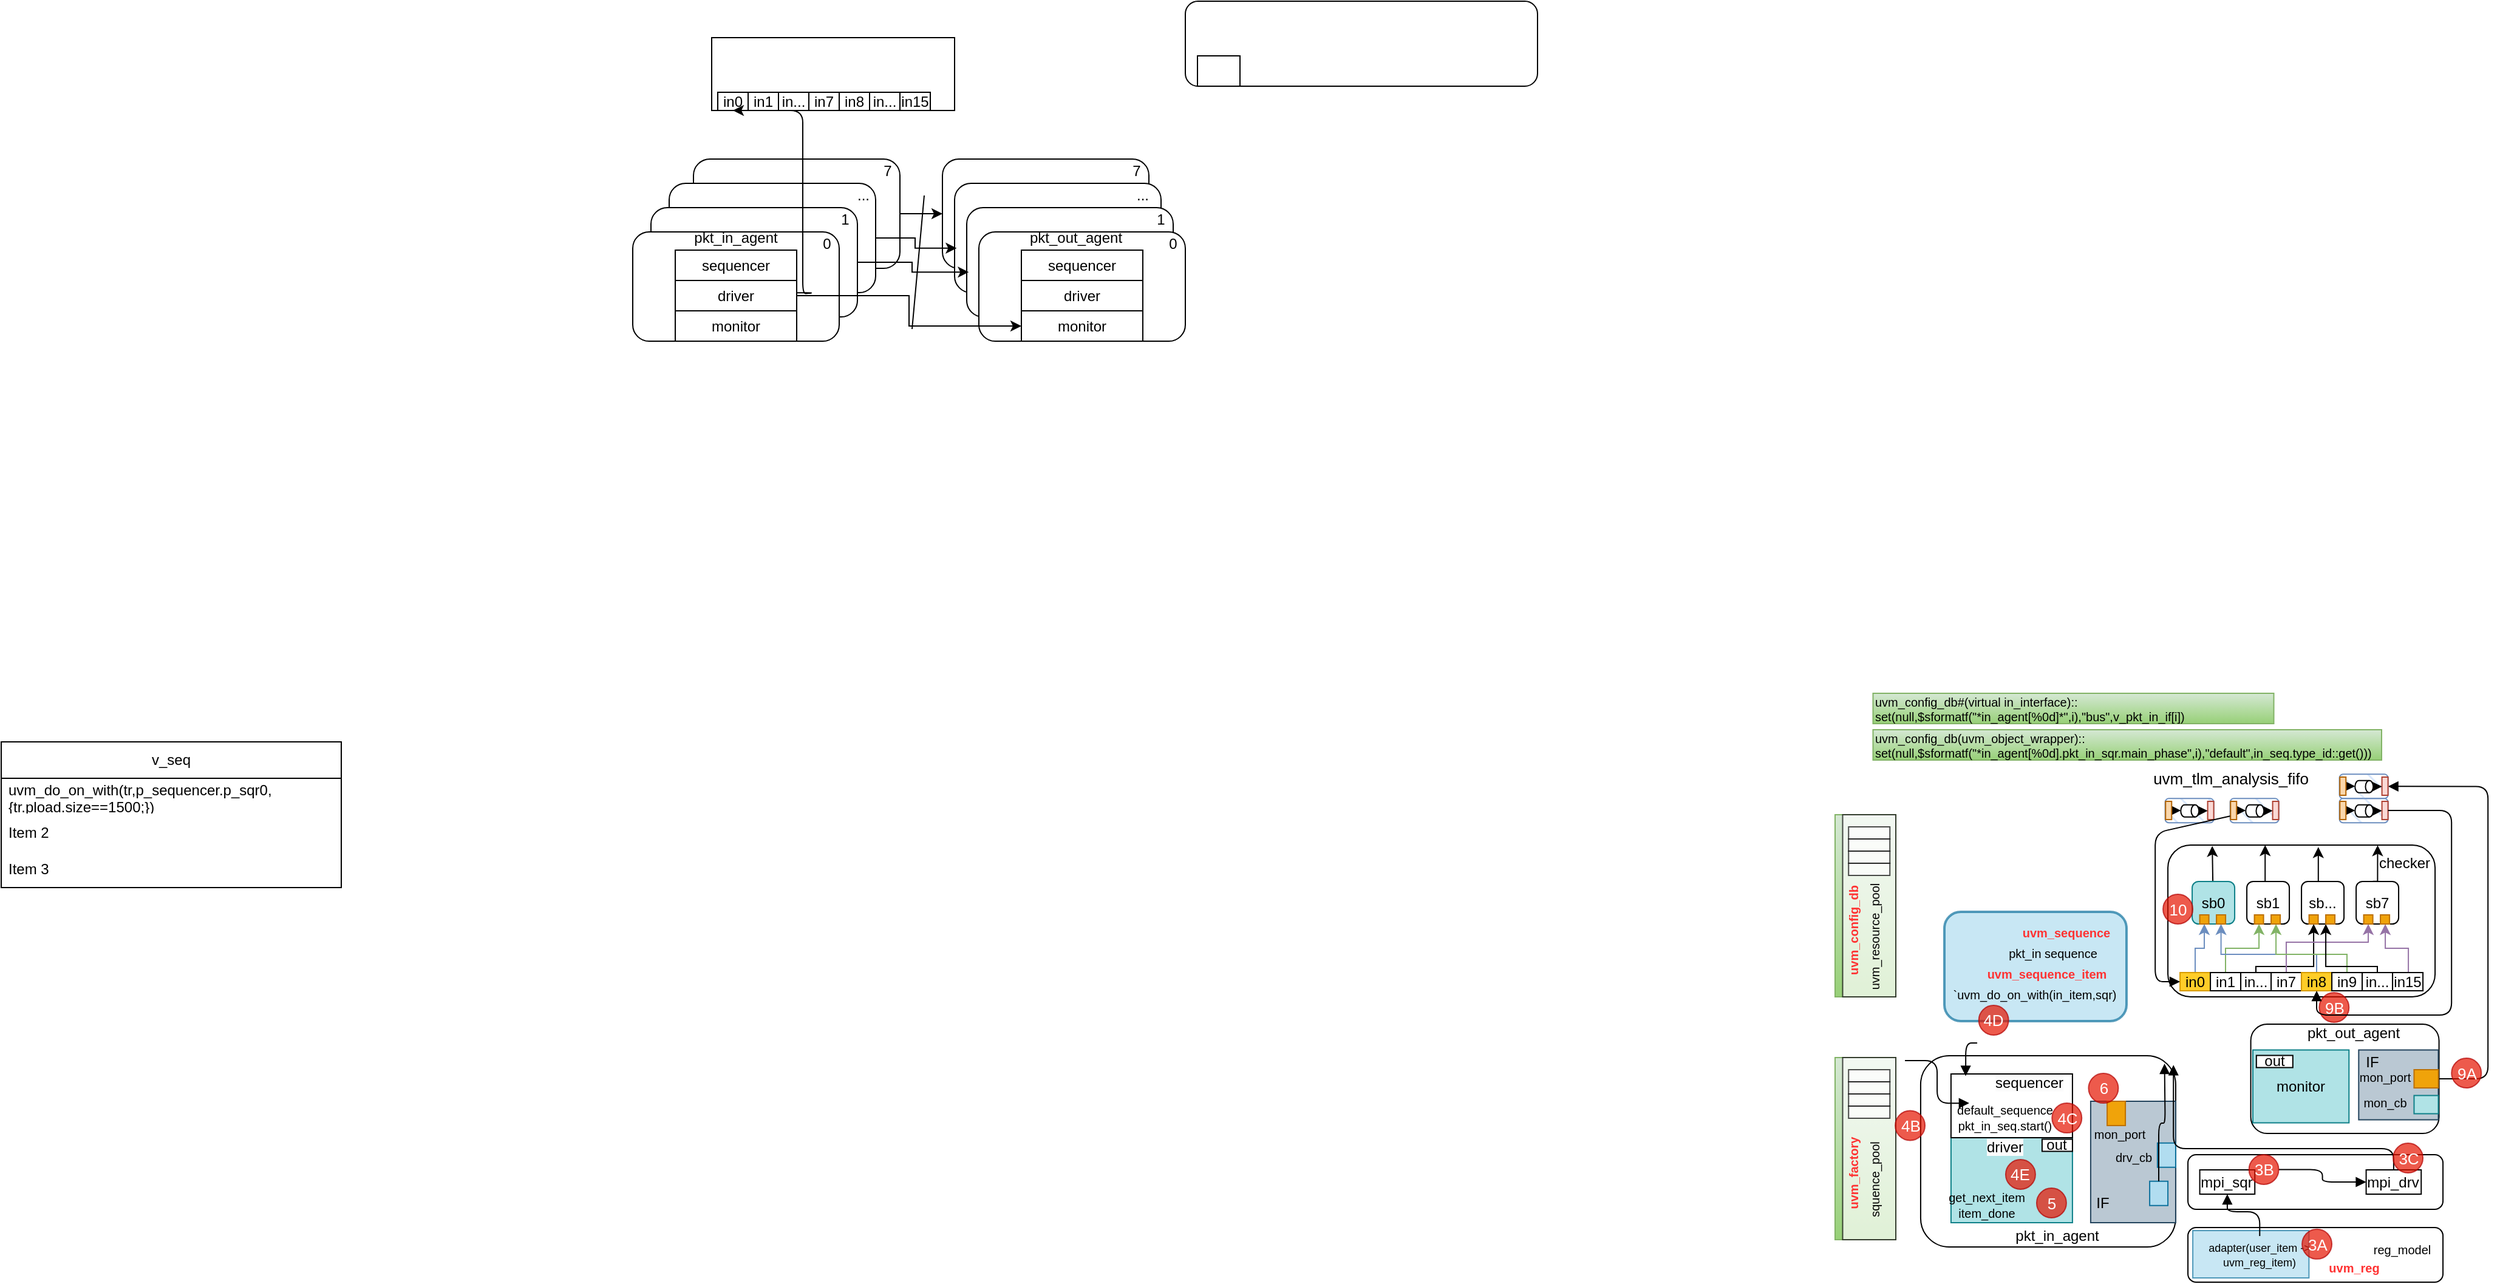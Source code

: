 <mxfile version="24.7.12">
  <diagram name="第 1 页" id="3ZrwvZHrU5Ba2tCY0ZcI">
    <mxGraphModel dx="2284" dy="738" grid="1" gridSize="10" guides="1" tooltips="1" connect="1" arrows="1" fold="1" page="1" pageScale="1" pageWidth="850" pageHeight="1100" math="0" shadow="0">
      <root>
        <mxCell id="0" />
        <mxCell id="1" parent="0" />
        <mxCell id="yc5rzmRTZM-okWwn5aL6-2" value="" style="rounded=0;whiteSpace=wrap;html=1;" parent="1" vertex="1">
          <mxGeometry x="235" y="360" width="200" height="60" as="geometry" />
        </mxCell>
        <mxCell id="2JgYoR6fZCW2vwC8fpxU-2" value="" style="rounded=0;whiteSpace=wrap;html=1;" parent="1" vertex="1">
          <mxGeometry x="210" y="535" width="120" height="60" as="geometry" />
        </mxCell>
        <mxCell id="0FDYcAzQvtIyHLi3J1cN-8" style="edgeStyle=orthogonalEdgeStyle;rounded=0;orthogonalLoop=1;jettySize=auto;html=1;entryX=0;entryY=0.5;entryDx=0;entryDy=0;" parent="1" source="2JgYoR6fZCW2vwC8fpxU-6" target="2JgYoR6fZCW2vwC8fpxU-12" edge="1">
          <mxGeometry relative="1" as="geometry" />
        </mxCell>
        <mxCell id="2JgYoR6fZCW2vwC8fpxU-6" value="" style="rounded=1;whiteSpace=wrap;html=1;" parent="1" vertex="1">
          <mxGeometry x="220" y="460" width="170" height="90" as="geometry" />
        </mxCell>
        <mxCell id="2JgYoR6fZCW2vwC8fpxU-7" value="" style="rounded=1;whiteSpace=wrap;html=1;" parent="1" vertex="1">
          <mxGeometry x="200" y="480" width="170" height="90" as="geometry" />
        </mxCell>
        <mxCell id="2JgYoR6fZCW2vwC8fpxU-5" value="" style="rounded=1;whiteSpace=wrap;html=1;" parent="1" vertex="1">
          <mxGeometry x="185" y="500" width="170" height="90" as="geometry" />
        </mxCell>
        <mxCell id="2JgYoR6fZCW2vwC8fpxU-12" value="" style="rounded=1;whiteSpace=wrap;html=1;" parent="1" vertex="1">
          <mxGeometry x="425" y="460" width="170" height="90" as="geometry" />
        </mxCell>
        <mxCell id="2JgYoR6fZCW2vwC8fpxU-8" value="" style="rounded=1;whiteSpace=wrap;html=1;" parent="1" vertex="1">
          <mxGeometry x="170" y="520" width="170" height="90" as="geometry" />
        </mxCell>
        <mxCell id="2JgYoR6fZCW2vwC8fpxU-13" value="" style="rounded=1;whiteSpace=wrap;html=1;" parent="1" vertex="1">
          <mxGeometry x="435" y="480" width="170" height="90" as="geometry" />
        </mxCell>
        <mxCell id="2JgYoR6fZCW2vwC8fpxU-14" value="" style="rounded=1;whiteSpace=wrap;html=1;" parent="1" vertex="1">
          <mxGeometry x="445" y="500" width="170" height="90" as="geometry" />
        </mxCell>
        <mxCell id="2JgYoR6fZCW2vwC8fpxU-15" value="" style="rounded=1;whiteSpace=wrap;html=1;" parent="1" vertex="1">
          <mxGeometry x="455" y="520" width="170" height="90" as="geometry" />
        </mxCell>
        <mxCell id="0FDYcAzQvtIyHLi3J1cN-5" style="edgeStyle=orthogonalEdgeStyle;rounded=0;orthogonalLoop=1;jettySize=auto;html=1;entryX=0;entryY=0.5;entryDx=0;entryDy=0;" parent="1" source="yc5rzmRTZM-okWwn5aL6-3" target="0FDYcAzQvtIyHLi3J1cN-2" edge="1">
          <mxGeometry relative="1" as="geometry" />
        </mxCell>
        <mxCell id="yc5rzmRTZM-okWwn5aL6-3" value="driver" style="rounded=0;whiteSpace=wrap;html=1;" parent="1" vertex="1">
          <mxGeometry x="205" y="560" width="100" height="25" as="geometry" />
        </mxCell>
        <mxCell id="2JgYoR6fZCW2vwC8fpxU-16" value="monitor" style="rounded=0;whiteSpace=wrap;html=1;" parent="1" vertex="1">
          <mxGeometry x="205" y="585" width="100" height="25" as="geometry" />
        </mxCell>
        <mxCell id="2JgYoR6fZCW2vwC8fpxU-17" value="sequencer" style="rounded=0;whiteSpace=wrap;html=1;" parent="1" vertex="1">
          <mxGeometry x="205" y="535" width="100" height="25" as="geometry" />
        </mxCell>
        <mxCell id="2JgYoR6fZCW2vwC8fpxU-18" value="pkt_in_agent" style="text;html=1;align=center;verticalAlign=middle;whiteSpace=wrap;rounded=0;" parent="1" vertex="1">
          <mxGeometry x="225" y="510" width="60" height="30" as="geometry" />
        </mxCell>
        <mxCell id="2JgYoR6fZCW2vwC8fpxU-19" value="0" style="text;html=1;align=center;verticalAlign=middle;whiteSpace=wrap;rounded=0;" parent="1" vertex="1">
          <mxGeometry x="320" y="520" width="20" height="20" as="geometry" />
        </mxCell>
        <mxCell id="2JgYoR6fZCW2vwC8fpxU-20" value="1" style="text;html=1;align=center;verticalAlign=middle;whiteSpace=wrap;rounded=0;" parent="1" vertex="1">
          <mxGeometry x="335" y="500" width="20" height="20" as="geometry" />
        </mxCell>
        <mxCell id="2JgYoR6fZCW2vwC8fpxU-21" value="..." style="text;html=1;align=center;verticalAlign=middle;whiteSpace=wrap;rounded=0;" parent="1" vertex="1">
          <mxGeometry x="350" y="480" width="20" height="20" as="geometry" />
        </mxCell>
        <mxCell id="2JgYoR6fZCW2vwC8fpxU-22" value="7" style="text;html=1;align=center;verticalAlign=middle;whiteSpace=wrap;rounded=0;" parent="1" vertex="1">
          <mxGeometry x="370" y="460" width="20" height="20" as="geometry" />
        </mxCell>
        <mxCell id="2JgYoR6fZCW2vwC8fpxU-23" value="0" style="text;html=1;align=center;verticalAlign=middle;whiteSpace=wrap;rounded=0;" parent="1" vertex="1">
          <mxGeometry x="605" y="520" width="20" height="20" as="geometry" />
        </mxCell>
        <mxCell id="2JgYoR6fZCW2vwC8fpxU-24" value="1" style="text;html=1;align=center;verticalAlign=middle;whiteSpace=wrap;rounded=0;" parent="1" vertex="1">
          <mxGeometry x="595" y="500" width="20" height="20" as="geometry" />
        </mxCell>
        <mxCell id="2JgYoR6fZCW2vwC8fpxU-25" value="..." style="text;html=1;align=center;verticalAlign=middle;whiteSpace=wrap;rounded=0;" parent="1" vertex="1">
          <mxGeometry x="580" y="480" width="20" height="20" as="geometry" />
        </mxCell>
        <mxCell id="2JgYoR6fZCW2vwC8fpxU-26" value="7" style="text;html=1;align=center;verticalAlign=middle;whiteSpace=wrap;rounded=0;" parent="1" vertex="1">
          <mxGeometry x="575" y="460" width="20" height="20" as="geometry" />
        </mxCell>
        <mxCell id="2JgYoR6fZCW2vwC8fpxU-27" value="pkt_out_agent" style="text;html=1;align=center;verticalAlign=middle;whiteSpace=wrap;rounded=0;" parent="1" vertex="1">
          <mxGeometry x="505" y="510" width="60" height="30" as="geometry" />
        </mxCell>
        <mxCell id="0FDYcAzQvtIyHLi3J1cN-1" value="driver" style="rounded=0;whiteSpace=wrap;html=1;" parent="1" vertex="1">
          <mxGeometry x="490" y="560" width="100" height="25" as="geometry" />
        </mxCell>
        <mxCell id="0FDYcAzQvtIyHLi3J1cN-2" value="monitor" style="rounded=0;whiteSpace=wrap;html=1;" parent="1" vertex="1">
          <mxGeometry x="490" y="585" width="100" height="25" as="geometry" />
        </mxCell>
        <mxCell id="0FDYcAzQvtIyHLi3J1cN-3" value="sequencer" style="rounded=0;whiteSpace=wrap;html=1;" parent="1" vertex="1">
          <mxGeometry x="490" y="535" width="100" height="25" as="geometry" />
        </mxCell>
        <mxCell id="0FDYcAzQvtIyHLi3J1cN-4" value="" style="rounded=1;whiteSpace=wrap;html=1;" parent="1" vertex="1">
          <mxGeometry x="625" y="330" width="290" height="70" as="geometry" />
        </mxCell>
        <mxCell id="yc5rzmRTZM-okWwn5aL6-1" value="" style="rounded=0;whiteSpace=wrap;html=1;" parent="1" vertex="1">
          <mxGeometry x="635" y="375" width="35" height="25" as="geometry" />
        </mxCell>
        <mxCell id="0FDYcAzQvtIyHLi3J1cN-6" style="edgeStyle=orthogonalEdgeStyle;rounded=0;orthogonalLoop=1;jettySize=auto;html=1;exitX=1;exitY=0.5;exitDx=0;exitDy=0;entryX=0.01;entryY=0.59;entryDx=0;entryDy=0;entryPerimeter=0;" parent="1" source="2JgYoR6fZCW2vwC8fpxU-5" target="2JgYoR6fZCW2vwC8fpxU-14" edge="1">
          <mxGeometry relative="1" as="geometry" />
        </mxCell>
        <mxCell id="0FDYcAzQvtIyHLi3J1cN-7" style="edgeStyle=orthogonalEdgeStyle;rounded=0;orthogonalLoop=1;jettySize=auto;html=1;exitX=1;exitY=0.5;exitDx=0;exitDy=0;entryX=0.01;entryY=0.593;entryDx=0;entryDy=0;entryPerimeter=0;" parent="1" source="2JgYoR6fZCW2vwC8fpxU-7" target="2JgYoR6fZCW2vwC8fpxU-13" edge="1">
          <mxGeometry relative="1" as="geometry" />
        </mxCell>
        <mxCell id="0FDYcAzQvtIyHLi3J1cN-9" value="" style="endArrow=none;html=1;rounded=0;" parent="1" edge="1">
          <mxGeometry width="50" height="50" relative="1" as="geometry">
            <mxPoint x="400" y="600" as="sourcePoint" />
            <mxPoint x="410" y="490" as="targetPoint" />
          </mxGeometry>
        </mxCell>
        <mxCell id="0FDYcAzQvtIyHLi3J1cN-10" value="in0" style="rounded=0;whiteSpace=wrap;html=1;" parent="1" vertex="1">
          <mxGeometry x="240" y="405" width="25" height="15" as="geometry" />
        </mxCell>
        <mxCell id="0FDYcAzQvtIyHLi3J1cN-11" value="in1" style="rounded=0;whiteSpace=wrap;html=1;" parent="1" vertex="1">
          <mxGeometry x="265" y="405" width="25" height="15" as="geometry" />
        </mxCell>
        <mxCell id="0FDYcAzQvtIyHLi3J1cN-12" value="in..." style="rounded=0;whiteSpace=wrap;html=1;" parent="1" vertex="1">
          <mxGeometry x="290" y="405" width="25" height="15" as="geometry" />
        </mxCell>
        <mxCell id="0FDYcAzQvtIyHLi3J1cN-13" value="in7" style="rounded=0;whiteSpace=wrap;html=1;" parent="1" vertex="1">
          <mxGeometry x="315" y="405" width="25" height="15" as="geometry" />
        </mxCell>
        <mxCell id="0FDYcAzQvtIyHLi3J1cN-14" value="in8" style="rounded=0;whiteSpace=wrap;html=1;" parent="1" vertex="1">
          <mxGeometry x="340" y="405" width="25" height="15" as="geometry" />
        </mxCell>
        <mxCell id="0FDYcAzQvtIyHLi3J1cN-15" value="in..." style="rounded=0;whiteSpace=wrap;html=1;" parent="1" vertex="1">
          <mxGeometry x="365" y="405" width="25" height="15" as="geometry" />
        </mxCell>
        <mxCell id="0FDYcAzQvtIyHLi3J1cN-16" value="in15" style="rounded=0;whiteSpace=wrap;html=1;" parent="1" vertex="1">
          <mxGeometry x="390" y="405" width="25" height="15" as="geometry" />
        </mxCell>
        <mxCell id="0FDYcAzQvtIyHLi3J1cN-17" value="" style="endArrow=classic;html=1;rounded=1;entryX=0.5;entryY=1;entryDx=0;entryDy=0;edgeStyle=orthogonalEdgeStyle;exitX=1.003;exitY=0.405;exitDx=0;exitDy=0;exitPerimeter=0;" parent="1" source="yc5rzmRTZM-okWwn5aL6-3" target="0FDYcAzQvtIyHLi3J1cN-10" edge="1">
          <mxGeometry width="50" height="50" relative="1" as="geometry">
            <mxPoint x="320" y="570" as="sourcePoint" />
            <mxPoint x="440" y="440" as="targetPoint" />
            <Array as="points">
              <mxPoint x="320" y="570" />
              <mxPoint x="310" y="571" />
              <mxPoint x="310" y="420" />
            </Array>
          </mxGeometry>
        </mxCell>
        <mxCell id="rSQf4wkpr2GOWMnako5n-180" value="v_seq" style="swimlane;fontStyle=0;childLayout=stackLayout;horizontal=1;startSize=30;horizontalStack=0;resizeParent=1;resizeParentMax=0;resizeLast=0;collapsible=1;marginBottom=0;whiteSpace=wrap;html=1;fillStyle=auto;fillColor=default;" vertex="1" parent="1">
          <mxGeometry x="-350" y="940" width="280" height="120" as="geometry" />
        </mxCell>
        <mxCell id="rSQf4wkpr2GOWMnako5n-181" value="uvm_do_on_with(tr,p_sequencer.p_sqr0,{tr.pload.size==1500;})" style="text;strokeColor=none;fillColor=none;align=left;verticalAlign=middle;spacingLeft=4;spacingRight=4;overflow=hidden;points=[[0,0.5],[1,0.5]];portConstraint=eastwest;rotatable=0;whiteSpace=wrap;html=1;" vertex="1" parent="rSQf4wkpr2GOWMnako5n-180">
          <mxGeometry y="30" width="280" height="30" as="geometry" />
        </mxCell>
        <mxCell id="rSQf4wkpr2GOWMnako5n-182" value="Item 2" style="text;strokeColor=none;fillColor=none;align=left;verticalAlign=middle;spacingLeft=4;spacingRight=4;overflow=hidden;points=[[0,0.5],[1,0.5]];portConstraint=eastwest;rotatable=0;whiteSpace=wrap;html=1;" vertex="1" parent="rSQf4wkpr2GOWMnako5n-180">
          <mxGeometry y="60" width="280" height="30" as="geometry" />
        </mxCell>
        <mxCell id="rSQf4wkpr2GOWMnako5n-183" value="Item 3" style="text;strokeColor=none;fillColor=none;align=left;verticalAlign=middle;spacingLeft=4;spacingRight=4;overflow=hidden;points=[[0,0.5],[1,0.5]];portConstraint=eastwest;rotatable=0;whiteSpace=wrap;html=1;" vertex="1" parent="rSQf4wkpr2GOWMnako5n-180">
          <mxGeometry y="90" width="280" height="30" as="geometry" />
        </mxCell>
        <mxCell id="rSQf4wkpr2GOWMnako5n-363" value="uvm_config_db#(virtual in_interface)::&lt;br&gt;set(null,$sformatf(&quot;*in_agent[%0d]*&quot;,i),&quot;bus&quot;,v_pkt_in_if[i])" style="text;html=1;fillColor=#d5e8d4;align=left;verticalAlign=middle;whiteSpace=wrap;rounded=0;fontSize=10;strokeColor=#82b366;gradientColor=#97d077;" vertex="1" parent="1">
          <mxGeometry x="1191.25" y="900" width="330" height="25" as="geometry" />
        </mxCell>
        <mxCell id="rSQf4wkpr2GOWMnako5n-364" value="uvm_config_db(uvm_object_wrapper)::&lt;br&gt;set(null,$sformatf(&quot;*in_agent[%0d].pkt_in_sqr.main_phase&quot;,i),&quot;default&quot;,in_seq.type_id::get()))" style="text;html=1;fillColor=#d5e8d4;align=left;verticalAlign=middle;whiteSpace=wrap;rounded=0;fontSize=10;strokeColor=#82b366;gradientColor=#97d077;" vertex="1" parent="1">
          <mxGeometry x="1191.25" y="930" width="418.75" height="25" as="geometry" />
        </mxCell>
        <mxCell id="rSQf4wkpr2GOWMnako5n-365" value="" style="group;fillColor=#d5e8d4;gradientColor=#97d077;strokeColor=#82b366;" vertex="1" connectable="0" parent="1">
          <mxGeometry x="1160" y="1000" width="50" height="150" as="geometry" />
        </mxCell>
        <mxCell id="rSQf4wkpr2GOWMnako5n-366" value="" style="rounded=0;whiteSpace=wrap;html=1;glass=0;labelBackgroundColor=none;sketch=0;fillStyle=hachure;fontSize=10;fontColor=#FF3333;fillColor=default;opacity=70;" vertex="1" parent="rSQf4wkpr2GOWMnako5n-365">
          <mxGeometry x="6.25" width="43.75" height="150" as="geometry" />
        </mxCell>
        <mxCell id="rSQf4wkpr2GOWMnako5n-367" value="" style="rounded=0;whiteSpace=wrap;html=1;glass=0;labelBackgroundColor=none;sketch=0;fillStyle=hachure;fontSize=10;fontColor=#000000;fillColor=default;opacity=70;" vertex="1" parent="rSQf4wkpr2GOWMnako5n-365">
          <mxGeometry x="11.13" y="10" width="34" height="10" as="geometry" />
        </mxCell>
        <mxCell id="rSQf4wkpr2GOWMnako5n-368" value="" style="rounded=0;whiteSpace=wrap;html=1;glass=0;labelBackgroundColor=none;sketch=0;fillStyle=hachure;fontSize=10;fontColor=#000000;fillColor=default;opacity=70;" vertex="1" parent="rSQf4wkpr2GOWMnako5n-365">
          <mxGeometry x="11.12" y="20" width="34" height="10" as="geometry" />
        </mxCell>
        <mxCell id="rSQf4wkpr2GOWMnako5n-369" value="" style="rounded=0;whiteSpace=wrap;html=1;glass=0;labelBackgroundColor=none;sketch=0;fillStyle=hachure;fontSize=10;fontColor=#000000;fillColor=default;opacity=70;" vertex="1" parent="rSQf4wkpr2GOWMnako5n-365">
          <mxGeometry x="11.13" y="30" width="34" height="10" as="geometry" />
        </mxCell>
        <mxCell id="rSQf4wkpr2GOWMnako5n-370" value="" style="rounded=0;whiteSpace=wrap;html=1;glass=0;labelBackgroundColor=none;sketch=0;fillStyle=hachure;fontSize=10;fontColor=#000000;fillColor=default;opacity=70;" vertex="1" parent="rSQf4wkpr2GOWMnako5n-365">
          <mxGeometry x="11.12" y="40" width="34" height="10" as="geometry" />
        </mxCell>
        <mxCell id="rSQf4wkpr2GOWMnako5n-371" value="&lt;font color=&quot;#ff3333&quot;&gt;&lt;b&gt;uvm_config_db&lt;/b&gt;&lt;/font&gt;" style="text;html=1;strokeColor=none;fillColor=none;align=center;verticalAlign=middle;whiteSpace=wrap;rounded=0;fontSize=10;fontColor=none;rotation=-90;" vertex="1" parent="rSQf4wkpr2GOWMnako5n-365">
          <mxGeometry x="-30" y="80" width="90" height="30" as="geometry" />
        </mxCell>
        <mxCell id="rSQf4wkpr2GOWMnako5n-372" value="uvm_resource_pool" style="text;html=1;strokeColor=none;fillColor=none;align=center;verticalAlign=middle;whiteSpace=wrap;rounded=0;fontSize=10;fontColor=none;rotation=-90;" vertex="1" parent="rSQf4wkpr2GOWMnako5n-365">
          <mxGeometry x="-12.75" y="85" width="90" height="30" as="geometry" />
        </mxCell>
        <mxCell id="rSQf4wkpr2GOWMnako5n-373" value="" style="group;fillColor=#d5e8d4;gradientColor=#97d077;strokeColor=#82b366;" vertex="1" connectable="0" parent="1">
          <mxGeometry x="1160" y="1200" width="50" height="150" as="geometry" />
        </mxCell>
        <mxCell id="rSQf4wkpr2GOWMnako5n-374" value="" style="rounded=0;whiteSpace=wrap;html=1;glass=0;labelBackgroundColor=none;sketch=0;fillStyle=hachure;fontSize=10;fontColor=#FF3333;fillColor=default;opacity=70;" vertex="1" parent="rSQf4wkpr2GOWMnako5n-373">
          <mxGeometry x="6.25" width="43.75" height="150" as="geometry" />
        </mxCell>
        <mxCell id="rSQf4wkpr2GOWMnako5n-375" value="" style="rounded=0;whiteSpace=wrap;html=1;glass=0;labelBackgroundColor=none;sketch=0;fillStyle=hachure;fontSize=10;fontColor=#000000;fillColor=default;opacity=70;" vertex="1" parent="rSQf4wkpr2GOWMnako5n-373">
          <mxGeometry x="11.13" y="10" width="34" height="10" as="geometry" />
        </mxCell>
        <mxCell id="rSQf4wkpr2GOWMnako5n-376" value="" style="rounded=0;whiteSpace=wrap;html=1;glass=0;labelBackgroundColor=none;sketch=0;fillStyle=hachure;fontSize=10;fontColor=#000000;fillColor=default;opacity=70;" vertex="1" parent="rSQf4wkpr2GOWMnako5n-373">
          <mxGeometry x="11.12" y="20" width="34" height="10" as="geometry" />
        </mxCell>
        <mxCell id="rSQf4wkpr2GOWMnako5n-377" value="" style="rounded=0;whiteSpace=wrap;html=1;glass=0;labelBackgroundColor=none;sketch=0;fillStyle=hachure;fontSize=10;fontColor=#000000;fillColor=default;opacity=70;" vertex="1" parent="rSQf4wkpr2GOWMnako5n-373">
          <mxGeometry x="11.13" y="30" width="34" height="10" as="geometry" />
        </mxCell>
        <mxCell id="rSQf4wkpr2GOWMnako5n-378" value="" style="rounded=0;whiteSpace=wrap;html=1;glass=0;labelBackgroundColor=none;sketch=0;fillStyle=hachure;fontSize=10;fontColor=#000000;fillColor=default;opacity=70;" vertex="1" parent="rSQf4wkpr2GOWMnako5n-373">
          <mxGeometry x="11.12" y="40" width="34" height="10" as="geometry" />
        </mxCell>
        <mxCell id="rSQf4wkpr2GOWMnako5n-379" value="&lt;font color=&quot;#ff3333&quot;&gt;&lt;b&gt;uvm_factory&lt;/b&gt;&lt;/font&gt;" style="text;html=1;strokeColor=none;fillColor=none;align=center;verticalAlign=middle;whiteSpace=wrap;rounded=0;fontSize=10;fontColor=none;rotation=-90;" vertex="1" parent="rSQf4wkpr2GOWMnako5n-373">
          <mxGeometry x="-30" y="80" width="90" height="30" as="geometry" />
        </mxCell>
        <mxCell id="rSQf4wkpr2GOWMnako5n-380" value="squence_pool" style="text;html=1;strokeColor=none;fillColor=none;align=center;verticalAlign=middle;whiteSpace=wrap;rounded=0;fontSize=10;fontColor=none;rotation=-90;" vertex="1" parent="rSQf4wkpr2GOWMnako5n-373">
          <mxGeometry x="-12.75" y="85" width="90" height="30" as="geometry" />
        </mxCell>
        <mxCell id="rSQf4wkpr2GOWMnako5n-381" value="" style="group" vertex="1" connectable="0" parent="1">
          <mxGeometry x="1250" y="1080" width="150" height="92" as="geometry" />
        </mxCell>
        <mxCell id="rSQf4wkpr2GOWMnako5n-382" value="" style="rounded=1;whiteSpace=wrap;html=1;strokeWidth=2;fillWeight=4;hachureGap=8;hachureAngle=45;fillColor=#b1ddf0;glass=0;labelBackgroundColor=none;fillStyle=hachure;fontSize=10;opacity=70;strokeColor=#10739e;" vertex="1" parent="rSQf4wkpr2GOWMnako5n-381">
          <mxGeometry width="150" height="90" as="geometry" />
        </mxCell>
        <mxCell id="rSQf4wkpr2GOWMnako5n-383" value="pkt_in sequence" style="text;html=1;strokeColor=none;fillColor=none;align=center;verticalAlign=middle;whiteSpace=wrap;rounded=0;fontSize=10;fontColor=none;" vertex="1" parent="rSQf4wkpr2GOWMnako5n-381">
          <mxGeometry x="42.254" y="16.875" width="95.07" height="33.75" as="geometry" />
        </mxCell>
        <mxCell id="rSQf4wkpr2GOWMnako5n-384" value="&lt;font color=&quot;#ff3333&quot;&gt;&lt;b&gt;uvm_sequence&lt;/b&gt;&lt;/font&gt;" style="text;html=1;strokeColor=none;fillColor=none;align=center;verticalAlign=middle;whiteSpace=wrap;rounded=0;fontSize=10;fontColor=none;" vertex="1" parent="rSQf4wkpr2GOWMnako5n-381">
          <mxGeometry x="52.817" width="95.07" height="33.75" as="geometry" />
        </mxCell>
        <mxCell id="rSQf4wkpr2GOWMnako5n-385" value="&lt;font color=&quot;#ff3333&quot;&gt;&lt;b&gt;uvm_sequence_item&lt;/b&gt;&lt;/font&gt;" style="text;html=1;strokeColor=none;fillColor=none;align=center;verticalAlign=middle;whiteSpace=wrap;rounded=0;fontSize=10;fontColor=none;" vertex="1" parent="rSQf4wkpr2GOWMnako5n-381">
          <mxGeometry x="36.972" y="33.75" width="95.07" height="33.75" as="geometry" />
        </mxCell>
        <mxCell id="rSQf4wkpr2GOWMnako5n-386" value="`uvm_do_on_with(in_item,sqr)" style="text;html=1;strokeColor=none;fillColor=none;align=center;verticalAlign=middle;whiteSpace=wrap;rounded=0;fontSize=10;fontColor=none;" vertex="1" parent="rSQf4wkpr2GOWMnako5n-381">
          <mxGeometry x="27.465" y="50.625" width="95.07" height="33.75" as="geometry" />
        </mxCell>
        <mxCell id="rSQf4wkpr2GOWMnako5n-387" value="&lt;font style=&quot;font-size: 13px;&quot;&gt;4D&lt;/font&gt;" style="ellipse;whiteSpace=wrap;html=1;aspect=fixed;glass=0;labelBackgroundColor=none;sketch=0;fillStyle=hachure;fontSize=9;fillColor=#e51400;opacity=70;strokeColor=#B20000;fontColor=#ffffff;" vertex="1" parent="rSQf4wkpr2GOWMnako5n-381">
          <mxGeometry x="28.32" y="77" width="24.5" height="24.5" as="geometry" />
        </mxCell>
        <mxCell id="rSQf4wkpr2GOWMnako5n-389" value="" style="rounded=1;whiteSpace=wrap;html=1;" vertex="1" parent="1">
          <mxGeometry x="1230.46" y="1198.5" width="210" height="157.5" as="geometry" />
        </mxCell>
        <mxCell id="rSQf4wkpr2GOWMnako5n-390" value="" style="rounded=0;whiteSpace=wrap;html=1;fillColor=#b0e3e6;strokeColor=#0e8088;" vertex="1" parent="1">
          <mxGeometry x="1255.46" y="1263.5" width="100" height="72.5" as="geometry" />
        </mxCell>
        <mxCell id="rSQf4wkpr2GOWMnako5n-391" value="" style="rounded=0;whiteSpace=wrap;html=1;" vertex="1" parent="1">
          <mxGeometry x="1255.46" y="1213.5" width="100" height="52.5" as="geometry" />
        </mxCell>
        <mxCell id="rSQf4wkpr2GOWMnako5n-392" value="pkt_in_agent" style="text;html=1;align=center;verticalAlign=middle;whiteSpace=wrap;rounded=0;" vertex="1" parent="1">
          <mxGeometry x="1312.96" y="1332" width="60" height="30" as="geometry" />
        </mxCell>
        <mxCell id="rSQf4wkpr2GOWMnako5n-393" value="out" style="rounded=0;whiteSpace=wrap;html=1;" vertex="1" parent="1">
          <mxGeometry x="1330.46" y="1267.25" width="25" height="10" as="geometry" />
        </mxCell>
        <mxCell id="rSQf4wkpr2GOWMnako5n-394" value="" style="rounded=0;whiteSpace=wrap;html=1;fillColor=#bac8d3;strokeColor=#23445d;" vertex="1" parent="1">
          <mxGeometry x="1370.46" y="1236" width="70" height="100" as="geometry" />
        </mxCell>
        <mxCell id="rSQf4wkpr2GOWMnako5n-395" value="" style="rounded=0;whiteSpace=wrap;html=1;fillColor=#f0a30a;fontColor=#000000;strokeColor=#BD7000;" vertex="1" parent="1">
          <mxGeometry x="1384.04" y="1236" width="15" height="20" as="geometry" />
        </mxCell>
        <mxCell id="rSQf4wkpr2GOWMnako5n-396" value="IF" style="text;html=1;strokeColor=none;fillColor=none;align=center;verticalAlign=middle;whiteSpace=wrap;rounded=0;" vertex="1" parent="1">
          <mxGeometry x="1336.46" y="1301" width="89" height="37.5" as="geometry" />
        </mxCell>
        <mxCell id="rSQf4wkpr2GOWMnako5n-397" value="" style="rounded=0;whiteSpace=wrap;html=1;fillColor=#b1ddf0;strokeColor=#10739e;" vertex="1" parent="1">
          <mxGeometry x="1425.46" y="1270.38" width="15" height="20" as="geometry" />
        </mxCell>
        <mxCell id="rSQf4wkpr2GOWMnako5n-398" value="item_done" style="text;html=1;strokeColor=none;fillColor=none;align=center;verticalAlign=middle;whiteSpace=wrap;rounded=0;fontSize=10;fontColor=none;" vertex="1" parent="1">
          <mxGeometry x="1255.46" y="1322.56" width="60" height="11.87" as="geometry" />
        </mxCell>
        <mxCell id="rSQf4wkpr2GOWMnako5n-399" value="get_next_item" style="text;html=1;strokeColor=none;fillColor=none;align=center;verticalAlign=middle;whiteSpace=wrap;rounded=0;fontSize=10;fontColor=none;" vertex="1" parent="1">
          <mxGeometry x="1255.46" y="1309.13" width="60" height="11.87" as="geometry" />
        </mxCell>
        <mxCell id="rSQf4wkpr2GOWMnako5n-400" value="default_sequence" style="text;html=1;strokeColor=none;fillColor=none;align=center;verticalAlign=middle;whiteSpace=wrap;rounded=0;fontSize=10;fontColor=none;" vertex="1" parent="1">
          <mxGeometry x="1270.46" y="1237.56" width="60" height="11.87" as="geometry" />
        </mxCell>
        <mxCell id="rSQf4wkpr2GOWMnako5n-401" value="&#xa;&lt;span style=&quot;color: rgb(0, 0, 0); font-family: Helvetica; font-size: 12px; font-style: normal; font-variant-ligatures: normal; font-variant-caps: normal; font-weight: 400; letter-spacing: normal; orphans: 2; text-align: center; text-indent: 0px; text-transform: none; widows: 2; word-spacing: 0px; -webkit-text-stroke-width: 0px; background-color: rgb(251, 251, 251); text-decoration-thickness: initial; text-decoration-style: initial; text-decoration-color: initial; float: none; display: inline !important;&quot;&gt;sequencer&lt;/span&gt;&#xa;&#xa;" style="text;html=1;strokeColor=none;fillColor=none;align=center;verticalAlign=middle;whiteSpace=wrap;rounded=0;fontSize=10;fontColor=#000000;" vertex="1" parent="1">
          <mxGeometry x="1290.46" y="1222.25" width="60" height="10" as="geometry" />
        </mxCell>
        <mxCell id="rSQf4wkpr2GOWMnako5n-402" value="pkt_in_seq.start()" style="text;html=1;strokeColor=none;fillColor=none;align=center;verticalAlign=middle;whiteSpace=wrap;rounded=0;fontSize=10;fontColor=none;" vertex="1" parent="1">
          <mxGeometry x="1270.46" y="1250.06" width="60" height="11.87" as="geometry" />
        </mxCell>
        <mxCell id="rSQf4wkpr2GOWMnako5n-403" value="&#xa;&lt;span style=&quot;color: rgb(0, 0, 0); font-family: Helvetica; font-size: 12px; font-style: normal; font-variant-ligatures: normal; font-variant-caps: normal; font-weight: 400; letter-spacing: normal; orphans: 2; text-align: center; text-indent: 0px; text-transform: none; widows: 2; word-spacing: 0px; -webkit-text-stroke-width: 0px; background-color: rgb(251, 251, 251); text-decoration-thickness: initial; text-decoration-style: initial; text-decoration-color: initial; float: none; display: inline !important;&quot;&gt;driver&lt;/span&gt;&#xa;&#xa;" style="text;html=1;strokeColor=none;fillColor=none;align=center;verticalAlign=middle;whiteSpace=wrap;rounded=0;fontSize=10;fontColor=#000000;" vertex="1" parent="1">
          <mxGeometry x="1270.46" y="1274.75" width="60" height="11.25" as="geometry" />
        </mxCell>
        <mxCell id="rSQf4wkpr2GOWMnako5n-404" value="drv_cb" style="text;html=1;strokeColor=none;fillColor=none;align=center;verticalAlign=middle;whiteSpace=wrap;rounded=0;fontSize=10;fontColor=#000000;" vertex="1" parent="1">
          <mxGeometry x="1386.46" y="1267.25" width="40" height="30" as="geometry" />
        </mxCell>
        <mxCell id="rSQf4wkpr2GOWMnako5n-405" value="mon_port" style="text;html=1;strokeColor=none;fillColor=none;align=center;verticalAlign=middle;whiteSpace=wrap;rounded=0;fontSize=10;fontColor=#000000;" vertex="1" parent="1">
          <mxGeometry x="1370.46" y="1256" width="48.58" height="13.44" as="geometry" />
        </mxCell>
        <mxCell id="rSQf4wkpr2GOWMnako5n-406" style="edgeStyle=orthogonalEdgeStyle;rounded=1;orthogonalLoop=1;jettySize=auto;html=1;exitX=1;exitY=0.5;exitDx=0;exitDy=0;entryX=0;entryY=0;entryDx=0;entryDy=0;fontSize=13;fontColor=#000000;startArrow=none;startFill=0;endArrow=block;endFill=1;" edge="1" parent="1" target="rSQf4wkpr2GOWMnako5n-400">
          <mxGeometry relative="1" as="geometry">
            <mxPoint x="1217.54" y="1202.5" as="sourcePoint" />
            <Array as="points">
              <mxPoint x="1244.04" y="1202.5" />
              <mxPoint x="1244.04" y="1237.5" />
            </Array>
          </mxGeometry>
        </mxCell>
        <mxCell id="rSQf4wkpr2GOWMnako5n-407" value="&lt;font style=&quot;font-size: 13px;&quot;&gt;4B&lt;/font&gt;" style="ellipse;whiteSpace=wrap;html=1;aspect=fixed;glass=0;labelBackgroundColor=none;sketch=0;fillStyle=hachure;fontSize=9;fillColor=#e51400;opacity=70;strokeColor=#B20000;fontColor=#ffffff;" vertex="1" parent="1">
          <mxGeometry x="1209.54" y="1243.74" width="24.5" height="24.5" as="geometry" />
        </mxCell>
        <mxCell id="rSQf4wkpr2GOWMnako5n-408" value="&lt;font style=&quot;font-size: 13px;&quot;&gt;4C&lt;/font&gt;" style="ellipse;whiteSpace=wrap;html=1;aspect=fixed;glass=0;labelBackgroundColor=none;sketch=0;fillStyle=hachure;fontSize=9;fillColor=#e51400;opacity=70;strokeColor=#B20000;fontColor=#ffffff;" vertex="1" parent="1">
          <mxGeometry x="1338.63" y="1237.56" width="24.5" height="24.5" as="geometry" />
        </mxCell>
        <mxCell id="rSQf4wkpr2GOWMnako5n-409" value="&lt;font style=&quot;font-size: 13px;&quot;&gt;4E&lt;/font&gt;" style="ellipse;whiteSpace=wrap;html=1;aspect=fixed;glass=0;labelBackgroundColor=none;sketch=0;fillStyle=hachure;fontSize=9;fillColor=#e51400;opacity=70;strokeColor=#B20000;fontColor=#ffffff;" vertex="1" parent="1">
          <mxGeometry x="1300.46" y="1284" width="24.5" height="24.5" as="geometry" />
        </mxCell>
        <mxCell id="rSQf4wkpr2GOWMnako5n-410" value="&lt;font style=&quot;font-size: 13px;&quot;&gt;5&lt;/font&gt;" style="ellipse;whiteSpace=wrap;html=1;aspect=fixed;glass=0;labelBackgroundColor=none;sketch=0;fillStyle=hachure;fontSize=9;fillColor=#e51400;opacity=70;strokeColor=#B20000;fontColor=#ffffff;" vertex="1" parent="1">
          <mxGeometry x="1325.96" y="1307.5" width="24.5" height="24.5" as="geometry" />
        </mxCell>
        <mxCell id="rSQf4wkpr2GOWMnako5n-411" value="&lt;font style=&quot;font-size: 13px;&quot;&gt;6&lt;/font&gt;" style="ellipse;whiteSpace=wrap;html=1;aspect=fixed;glass=0;labelBackgroundColor=none;sketch=0;fillStyle=hachure;fontSize=9;fillColor=#e51400;opacity=70;strokeColor=#B20000;fontColor=#ffffff;" vertex="1" parent="1">
          <mxGeometry x="1368.71" y="1213.06" width="24.5" height="24.5" as="geometry" />
        </mxCell>
        <mxCell id="rSQf4wkpr2GOWMnako5n-412" style="edgeStyle=orthogonalEdgeStyle;rounded=1;orthogonalLoop=1;jettySize=auto;html=1;entryX=0.121;entryY=0.034;entryDx=0;entryDy=0;entryPerimeter=0;fontSize=13;fontColor=#000000;startArrow=none;startFill=0;endArrow=block;endFill=1;" edge="1" parent="1" target="rSQf4wkpr2GOWMnako5n-391">
          <mxGeometry relative="1" as="geometry">
            <mxPoint x="1277.03" y="1188.0" as="sourcePoint" />
          </mxGeometry>
        </mxCell>
        <mxCell id="rSQf4wkpr2GOWMnako5n-413" value="" style="rounded=0;whiteSpace=wrap;html=1;fillColor=#b1ddf0;strokeColor=#10739e;" vertex="1" parent="1">
          <mxGeometry x="1419.04" y="1301.88" width="15" height="20" as="geometry" />
        </mxCell>
        <mxCell id="rSQf4wkpr2GOWMnako5n-414" value="" style="rounded=1;whiteSpace=wrap;html=1;" vertex="1" parent="1">
          <mxGeometry x="1502.29" y="1172.5" width="155" height="90" as="geometry" />
        </mxCell>
        <mxCell id="rSQf4wkpr2GOWMnako5n-415" value="pkt_out_agent" style="text;html=1;align=center;verticalAlign=middle;whiteSpace=wrap;rounded=0;" vertex="1" parent="1">
          <mxGeometry x="1557.29" y="1165" width="60" height="30" as="geometry" />
        </mxCell>
        <mxCell id="rSQf4wkpr2GOWMnako5n-416" value="monitor" style="rounded=0;whiteSpace=wrap;html=1;fillColor=#b0e3e6;strokeColor=#0e8088;" vertex="1" parent="1">
          <mxGeometry x="1503.99" y="1193.75" width="79.17" height="60" as="geometry" />
        </mxCell>
        <mxCell id="rSQf4wkpr2GOWMnako5n-417" value="out" style="rounded=0;whiteSpace=wrap;html=1;" vertex="1" parent="1">
          <mxGeometry x="1506.91" y="1198.25" width="30" height="10" as="geometry" />
        </mxCell>
        <mxCell id="rSQf4wkpr2GOWMnako5n-418" value="" style="rounded=0;whiteSpace=wrap;html=1;fillColor=#bac8d3;strokeColor=#23445d;" vertex="1" parent="1">
          <mxGeometry x="1591.16" y="1193.75" width="65.58" height="57.5" as="geometry" />
        </mxCell>
        <mxCell id="rSQf4wkpr2GOWMnako5n-419" style="edgeStyle=orthogonalEdgeStyle;rounded=1;orthogonalLoop=1;jettySize=auto;html=1;entryX=0.5;entryY=0;entryDx=0;entryDy=0;fontSize=13;fontColor=#000000;startArrow=none;startFill=0;endArrow=block;endFill=1;" edge="1" parent="1" source="rSQf4wkpr2GOWMnako5n-420" target="rSQf4wkpr2GOWMnako5n-478">
          <mxGeometry relative="1" as="geometry">
            <Array as="points">
              <mxPoint x="1697.62" y="1217" />
              <mxPoint x="1697.62" y="977" />
            </Array>
          </mxGeometry>
        </mxCell>
        <mxCell id="rSQf4wkpr2GOWMnako5n-420" value="" style="rounded=0;whiteSpace=wrap;html=1;fillColor=#f0a30a;fontColor=#000000;strokeColor=#BD7000;" vertex="1" parent="1">
          <mxGeometry x="1636.74" y="1210" width="20" height="15" as="geometry" />
        </mxCell>
        <mxCell id="rSQf4wkpr2GOWMnako5n-421" value="IF" style="text;html=1;strokeColor=none;fillColor=none;align=center;verticalAlign=middle;whiteSpace=wrap;rounded=0;" vertex="1" parent="1">
          <mxGeometry x="1583.16" y="1192.5" width="39" height="22.5" as="geometry" />
        </mxCell>
        <mxCell id="rSQf4wkpr2GOWMnako5n-422" value="" style="rounded=1;whiteSpace=wrap;html=1;" vertex="1" parent="1">
          <mxGeometry x="1434.04" y="1025" width="220" height="125" as="geometry" />
        </mxCell>
        <mxCell id="rSQf4wkpr2GOWMnako5n-423" style="edgeStyle=orthogonalEdgeStyle;rounded=0;orthogonalLoop=1;jettySize=auto;html=1;entryX=0.5;entryY=1;entryDx=0;entryDy=0;fillColor=#dae8fc;strokeColor=#6c8ebf;" edge="1" parent="1" source="rSQf4wkpr2GOWMnako5n-424" target="rSQf4wkpr2GOWMnako5n-445">
          <mxGeometry relative="1" as="geometry">
            <mxPoint x="1464.04" y="1085" as="targetPoint" />
          </mxGeometry>
        </mxCell>
        <mxCell id="rSQf4wkpr2GOWMnako5n-424" value="in0" style="rounded=0;whiteSpace=wrap;html=1;fillColor=#ffcd28;gradientColor=none;strokeColor=#d79b00;" vertex="1" parent="1">
          <mxGeometry x="1444.04" y="1130" width="25" height="15" as="geometry" />
        </mxCell>
        <mxCell id="rSQf4wkpr2GOWMnako5n-425" style="edgeStyle=orthogonalEdgeStyle;rounded=0;orthogonalLoop=1;jettySize=auto;html=1;fillColor=#d5e8d4;strokeColor=#82b366;" edge="1" parent="1" source="rSQf4wkpr2GOWMnako5n-426" target="rSQf4wkpr2GOWMnako5n-448">
          <mxGeometry relative="1" as="geometry">
            <mxPoint x="1506.54" y="1085" as="targetPoint" />
            <Array as="points">
              <mxPoint x="1482.04" y="1110" />
              <mxPoint x="1509.04" y="1110" />
            </Array>
          </mxGeometry>
        </mxCell>
        <mxCell id="rSQf4wkpr2GOWMnako5n-426" value="in1" style="rounded=0;whiteSpace=wrap;html=1;" vertex="1" parent="1">
          <mxGeometry x="1469.04" y="1130" width="25" height="15" as="geometry" />
        </mxCell>
        <mxCell id="rSQf4wkpr2GOWMnako5n-427" style="edgeStyle=orthogonalEdgeStyle;rounded=0;orthogonalLoop=1;jettySize=auto;html=1;" edge="1" parent="1" source="rSQf4wkpr2GOWMnako5n-428" target="rSQf4wkpr2GOWMnako5n-451">
          <mxGeometry relative="1" as="geometry">
            <mxPoint x="1554.04" y="1085" as="targetPoint" />
            <Array as="points">
              <mxPoint x="1507.04" y="1125" />
              <mxPoint x="1554.04" y="1125" />
            </Array>
          </mxGeometry>
        </mxCell>
        <mxCell id="rSQf4wkpr2GOWMnako5n-428" value="in..." style="rounded=0;whiteSpace=wrap;html=1;" vertex="1" parent="1">
          <mxGeometry x="1494.04" y="1130" width="25" height="15" as="geometry" />
        </mxCell>
        <mxCell id="rSQf4wkpr2GOWMnako5n-429" style="edgeStyle=orthogonalEdgeStyle;rounded=0;orthogonalLoop=1;jettySize=auto;html=1;entryX=0.5;entryY=1;entryDx=0;entryDy=0;fillColor=#e1d5e7;strokeColor=#9673a6;" edge="1" parent="1" source="rSQf4wkpr2GOWMnako5n-430" target="rSQf4wkpr2GOWMnako5n-454">
          <mxGeometry relative="1" as="geometry">
            <mxPoint x="1599.04" y="1085" as="targetPoint" />
            <Array as="points">
              <mxPoint x="1532.04" y="1105" />
              <mxPoint x="1599.04" y="1105" />
            </Array>
          </mxGeometry>
        </mxCell>
        <mxCell id="rSQf4wkpr2GOWMnako5n-430" value="in7" style="rounded=0;whiteSpace=wrap;html=1;" vertex="1" parent="1">
          <mxGeometry x="1519.04" y="1130" width="25" height="15" as="geometry" />
        </mxCell>
        <mxCell id="rSQf4wkpr2GOWMnako5n-431" style="edgeStyle=orthogonalEdgeStyle;rounded=0;orthogonalLoop=1;jettySize=auto;html=1;entryX=0.5;entryY=1;entryDx=0;entryDy=0;fillColor=#dae8fc;strokeColor=#6c8ebf;" edge="1" parent="1" source="rSQf4wkpr2GOWMnako5n-432" target="rSQf4wkpr2GOWMnako5n-446">
          <mxGeometry relative="1" as="geometry">
            <mxPoint x="1477.6" y="1085" as="targetPoint" />
            <Array as="points">
              <mxPoint x="1557.04" y="1115" />
              <mxPoint x="1478.04" y="1115" />
            </Array>
          </mxGeometry>
        </mxCell>
        <mxCell id="rSQf4wkpr2GOWMnako5n-432" value="in8" style="rounded=0;whiteSpace=wrap;html=1;fillColor=#ffcd28;gradientColor=none;strokeColor=#d79b00;" vertex="1" parent="1">
          <mxGeometry x="1544.04" y="1130" width="25" height="15" as="geometry" />
        </mxCell>
        <mxCell id="rSQf4wkpr2GOWMnako5n-433" style="edgeStyle=orthogonalEdgeStyle;rounded=0;orthogonalLoop=1;jettySize=auto;html=1;fillColor=#d5e8d4;strokeColor=#82b366;" edge="1" parent="1" source="rSQf4wkpr2GOWMnako5n-434" target="rSQf4wkpr2GOWMnako5n-449">
          <mxGeometry relative="1" as="geometry">
            <mxPoint x="1523.46" y="1084.2" as="targetPoint" />
            <Array as="points">
              <mxPoint x="1582.04" y="1115" />
              <mxPoint x="1523.04" y="1115" />
            </Array>
          </mxGeometry>
        </mxCell>
        <mxCell id="rSQf4wkpr2GOWMnako5n-434" value="in9" style="rounded=0;whiteSpace=wrap;html=1;" vertex="1" parent="1">
          <mxGeometry x="1569.04" y="1130" width="25" height="15" as="geometry" />
        </mxCell>
        <mxCell id="rSQf4wkpr2GOWMnako5n-435" style="edgeStyle=orthogonalEdgeStyle;rounded=0;orthogonalLoop=1;jettySize=auto;html=1;" edge="1" parent="1" source="rSQf4wkpr2GOWMnako5n-436" target="rSQf4wkpr2GOWMnako5n-452">
          <mxGeometry relative="1" as="geometry">
            <mxPoint x="1574.04" y="1085" as="targetPoint" />
            <Array as="points">
              <mxPoint x="1607.04" y="1125" />
              <mxPoint x="1564.04" y="1125" />
            </Array>
          </mxGeometry>
        </mxCell>
        <mxCell id="rSQf4wkpr2GOWMnako5n-436" value="in..." style="rounded=0;whiteSpace=wrap;html=1;" vertex="1" parent="1">
          <mxGeometry x="1594.04" y="1130" width="25" height="15" as="geometry" />
        </mxCell>
        <mxCell id="rSQf4wkpr2GOWMnako5n-437" style="edgeStyle=orthogonalEdgeStyle;rounded=0;orthogonalLoop=1;jettySize=auto;html=1;exitX=0.606;exitY=0.01;exitDx=0;exitDy=0;exitPerimeter=0;fillColor=#e1d5e7;strokeColor=#9673a6;" edge="1" parent="1" source="rSQf4wkpr2GOWMnako5n-438" target="rSQf4wkpr2GOWMnako5n-455">
          <mxGeometry relative="1" as="geometry">
            <mxPoint x="1615.32" y="1084.5" as="targetPoint" />
            <Array as="points">
              <mxPoint x="1632.04" y="1130" />
              <mxPoint x="1632.04" y="1110" />
              <mxPoint x="1613.04" y="1110" />
            </Array>
          </mxGeometry>
        </mxCell>
        <mxCell id="rSQf4wkpr2GOWMnako5n-438" value="in15" style="rounded=0;whiteSpace=wrap;html=1;" vertex="1" parent="1">
          <mxGeometry x="1619.04" y="1130" width="25" height="15" as="geometry" />
        </mxCell>
        <mxCell id="rSQf4wkpr2GOWMnako5n-439" style="edgeStyle=orthogonalEdgeStyle;rounded=0;orthogonalLoop=1;jettySize=auto;html=1;entryX=0.166;entryY=0.006;entryDx=0;entryDy=0;entryPerimeter=0;" edge="1" parent="1" target="rSQf4wkpr2GOWMnako5n-422">
          <mxGeometry relative="1" as="geometry">
            <mxPoint x="1471.4" y="1035" as="targetPoint" />
            <mxPoint x="1471.4" y="1075" as="sourcePoint" />
            <Array as="points">
              <mxPoint x="1471.04" y="1075" />
            </Array>
          </mxGeometry>
        </mxCell>
        <mxCell id="rSQf4wkpr2GOWMnako5n-440" style="edgeStyle=orthogonalEdgeStyle;rounded=0;orthogonalLoop=1;jettySize=auto;html=1;entryX=0.364;entryY=0;entryDx=0;entryDy=0;entryPerimeter=0;" edge="1" parent="1" target="rSQf4wkpr2GOWMnako5n-422">
          <mxGeometry relative="1" as="geometry">
            <mxPoint x="1516.54" y="1035" as="targetPoint" />
            <mxPoint x="1516.54" y="1075" as="sourcePoint" />
            <Array as="points">
              <mxPoint x="1514.04" y="1075" />
            </Array>
          </mxGeometry>
        </mxCell>
        <mxCell id="rSQf4wkpr2GOWMnako5n-441" style="edgeStyle=orthogonalEdgeStyle;rounded=0;orthogonalLoop=1;jettySize=auto;html=1;entryX=0.563;entryY=0.013;entryDx=0;entryDy=0;entryPerimeter=0;exitX=0.5;exitY=0;exitDx=0;exitDy=0;" edge="1" parent="1" source="rSQf4wkpr2GOWMnako5n-450" target="rSQf4wkpr2GOWMnako5n-422">
          <mxGeometry relative="1" as="geometry">
            <mxPoint x="1564.04" y="1035" as="targetPoint" />
            <mxPoint x="1564.04" y="1075" as="sourcePoint" />
          </mxGeometry>
        </mxCell>
        <mxCell id="rSQf4wkpr2GOWMnako5n-442" style="edgeStyle=orthogonalEdgeStyle;rounded=0;orthogonalLoop=1;jettySize=auto;html=1;entryX=0.785;entryY=0.001;entryDx=0;entryDy=0;entryPerimeter=0;exitX=0.395;exitY=-0.003;exitDx=0;exitDy=0;exitPerimeter=0;" edge="1" parent="1" source="rSQf4wkpr2GOWMnako5n-453" target="rSQf4wkpr2GOWMnako5n-422">
          <mxGeometry relative="1" as="geometry">
            <mxPoint x="1609.04" y="1035" as="targetPoint" />
            <mxPoint x="1609.04" y="1075" as="sourcePoint" />
          </mxGeometry>
        </mxCell>
        <mxCell id="rSQf4wkpr2GOWMnako5n-443" value="checker" style="text;html=1;strokeColor=none;fillColor=none;align=center;verticalAlign=middle;whiteSpace=wrap;rounded=0;" vertex="1" parent="1">
          <mxGeometry x="1599.04" y="1025" width="60" height="30" as="geometry" />
        </mxCell>
        <mxCell id="rSQf4wkpr2GOWMnako5n-444" value="sb0" style="rounded=1;whiteSpace=wrap;html=1;fillColor=#b0e3e6;strokeColor=#0e8088;" vertex="1" parent="1">
          <mxGeometry x="1454.04" y="1055" width="35" height="35" as="geometry" />
        </mxCell>
        <mxCell id="rSQf4wkpr2GOWMnako5n-445" value="" style="rounded=0;whiteSpace=wrap;html=1;fillColor=#f0a30a;fontColor=#000000;strokeColor=#BD7000;" vertex="1" parent="1">
          <mxGeometry x="1460.29" y="1082.5" width="7.5" height="7.5" as="geometry" />
        </mxCell>
        <mxCell id="rSQf4wkpr2GOWMnako5n-446" value="" style="rounded=0;whiteSpace=wrap;html=1;fillColor=#f0a30a;fontColor=#000000;strokeColor=#BD7000;" vertex="1" parent="1">
          <mxGeometry x="1474.04" y="1082.5" width="7.5" height="7.5" as="geometry" />
        </mxCell>
        <mxCell id="rSQf4wkpr2GOWMnako5n-447" value="sb1" style="rounded=1;whiteSpace=wrap;html=1;" vertex="1" parent="1">
          <mxGeometry x="1499.04" y="1055" width="35" height="35" as="geometry" />
        </mxCell>
        <mxCell id="rSQf4wkpr2GOWMnako5n-448" value="" style="rounded=0;whiteSpace=wrap;html=1;fillColor=#f0a30a;fontColor=#000000;strokeColor=#BD7000;" vertex="1" parent="1">
          <mxGeometry x="1505.29" y="1082.5" width="7.5" height="7.5" as="geometry" />
        </mxCell>
        <mxCell id="rSQf4wkpr2GOWMnako5n-449" value="" style="rounded=0;whiteSpace=wrap;html=1;fillColor=#f0a30a;fontColor=#000000;strokeColor=#BD7000;" vertex="1" parent="1">
          <mxGeometry x="1519.04" y="1082.5" width="7.5" height="7.5" as="geometry" />
        </mxCell>
        <mxCell id="rSQf4wkpr2GOWMnako5n-450" value="sb..." style="rounded=1;whiteSpace=wrap;html=1;" vertex="1" parent="1">
          <mxGeometry x="1544.04" y="1055" width="35" height="35" as="geometry" />
        </mxCell>
        <mxCell id="rSQf4wkpr2GOWMnako5n-451" value="" style="rounded=0;whiteSpace=wrap;html=1;fillColor=#f0a30a;fontColor=#000000;strokeColor=#BD7000;" vertex="1" parent="1">
          <mxGeometry x="1550.29" y="1082.5" width="7.5" height="7.5" as="geometry" />
        </mxCell>
        <mxCell id="rSQf4wkpr2GOWMnako5n-452" value="" style="rounded=0;whiteSpace=wrap;html=1;fillColor=#f0a30a;fontColor=#000000;strokeColor=#BD7000;" vertex="1" parent="1">
          <mxGeometry x="1564.04" y="1082.5" width="7.5" height="7.5" as="geometry" />
        </mxCell>
        <mxCell id="rSQf4wkpr2GOWMnako5n-453" value="sb7" style="rounded=1;whiteSpace=wrap;html=1;" vertex="1" parent="1">
          <mxGeometry x="1589.04" y="1055" width="35" height="35" as="geometry" />
        </mxCell>
        <mxCell id="rSQf4wkpr2GOWMnako5n-454" value="" style="rounded=0;whiteSpace=wrap;html=1;fillColor=#f0a30a;fontColor=#000000;strokeColor=#BD7000;" vertex="1" parent="1">
          <mxGeometry x="1595.29" y="1082.5" width="7.5" height="7.5" as="geometry" />
        </mxCell>
        <mxCell id="rSQf4wkpr2GOWMnako5n-455" value="" style="rounded=0;whiteSpace=wrap;html=1;fillColor=#f0a30a;fontColor=#000000;strokeColor=#BD7000;" vertex="1" parent="1">
          <mxGeometry x="1609.04" y="1082.5" width="7.5" height="7.5" as="geometry" />
        </mxCell>
        <mxCell id="rSQf4wkpr2GOWMnako5n-456" value="" style="group;rotation=90;" vertex="1" connectable="0" parent="1">
          <mxGeometry x="1451.79" y="980" width="20" height="40" as="geometry" />
        </mxCell>
        <mxCell id="rSQf4wkpr2GOWMnako5n-457" value="" style="rounded=1;whiteSpace=wrap;html=1;fillStyle=hatch;fillColor=#dae8fc;strokeColor=#6c8ebf;rotation=90;" vertex="1" parent="rSQf4wkpr2GOWMnako5n-456">
          <mxGeometry x="-10" y="-3.333" width="20" height="40" as="geometry" />
        </mxCell>
        <mxCell id="rSQf4wkpr2GOWMnako5n-458" value="" style="shape=cylinder3;whiteSpace=wrap;html=1;boundedLbl=1;backgroundOutline=1;size=3.2;rotation=90;" vertex="1" parent="rSQf4wkpr2GOWMnako5n-456">
          <mxGeometry x="-4.667" y="9.333" width="10" height="15" as="geometry" />
        </mxCell>
        <mxCell id="rSQf4wkpr2GOWMnako5n-459" style="edgeStyle=orthogonalEdgeStyle;rounded=0;orthogonalLoop=1;jettySize=auto;html=1;exitX=0.5;exitY=0;exitDx=0;exitDy=0;entryX=0.5;entryY=1;entryDx=0;entryDy=0;entryPerimeter=0;startArrow=none;startFill=0;endArrow=classic;endFill=1;" edge="1" parent="rSQf4wkpr2GOWMnako5n-456" source="rSQf4wkpr2GOWMnako5n-460" target="rSQf4wkpr2GOWMnako5n-458">
          <mxGeometry relative="1" as="geometry" />
        </mxCell>
        <mxCell id="rSQf4wkpr2GOWMnako5n-460" value="" style="rounded=0;whiteSpace=wrap;html=1;fillStyle=auto;fillColor=#fad7ac;strokeColor=#b46504;rotation=90;" vertex="1" parent="rSQf4wkpr2GOWMnako5n-456">
          <mxGeometry x="-24.667" y="14" width="15" height="5" as="geometry" />
        </mxCell>
        <mxCell id="rSQf4wkpr2GOWMnako5n-461" value="" style="rounded=0;whiteSpace=wrap;html=1;fillStyle=auto;fillColor=#fad9d5;strokeColor=#ae4132;rotation=90;" vertex="1" parent="rSQf4wkpr2GOWMnako5n-456">
          <mxGeometry x="10" y="14" width="15" height="5" as="geometry" />
        </mxCell>
        <mxCell id="rSQf4wkpr2GOWMnako5n-462" style="edgeStyle=orthogonalEdgeStyle;rounded=0;orthogonalLoop=1;jettySize=auto;html=1;exitX=0.5;exitY=0;exitDx=0;exitDy=0;exitPerimeter=0;entryX=0.5;entryY=1;entryDx=0;entryDy=0;startArrow=none;startFill=0;endArrow=classic;endFill=1;" edge="1" parent="rSQf4wkpr2GOWMnako5n-456" source="rSQf4wkpr2GOWMnako5n-458" target="rSQf4wkpr2GOWMnako5n-461">
          <mxGeometry relative="1" as="geometry" />
        </mxCell>
        <mxCell id="rSQf4wkpr2GOWMnako5n-463" value="" style="group;rotation=90;" vertex="1" connectable="0" parent="1">
          <mxGeometry x="1505.29" y="980" width="20" height="40" as="geometry" />
        </mxCell>
        <mxCell id="rSQf4wkpr2GOWMnako5n-464" value="" style="rounded=1;whiteSpace=wrap;html=1;fillStyle=hatch;fillColor=#dae8fc;strokeColor=#6c8ebf;rotation=90;" vertex="1" parent="rSQf4wkpr2GOWMnako5n-463">
          <mxGeometry x="-10" y="-3.333" width="20" height="40" as="geometry" />
        </mxCell>
        <mxCell id="rSQf4wkpr2GOWMnako5n-465" value="" style="shape=cylinder3;whiteSpace=wrap;html=1;boundedLbl=1;backgroundOutline=1;size=3.2;rotation=90;" vertex="1" parent="rSQf4wkpr2GOWMnako5n-463">
          <mxGeometry x="-4.667" y="9.333" width="10" height="15" as="geometry" />
        </mxCell>
        <mxCell id="rSQf4wkpr2GOWMnako5n-466" style="edgeStyle=orthogonalEdgeStyle;rounded=0;orthogonalLoop=1;jettySize=auto;html=1;exitX=0.5;exitY=0;exitDx=0;exitDy=0;entryX=0.5;entryY=1;entryDx=0;entryDy=0;entryPerimeter=0;startArrow=none;startFill=0;endArrow=classic;endFill=1;" edge="1" parent="rSQf4wkpr2GOWMnako5n-463" source="rSQf4wkpr2GOWMnako5n-467" target="rSQf4wkpr2GOWMnako5n-465">
          <mxGeometry relative="1" as="geometry" />
        </mxCell>
        <mxCell id="rSQf4wkpr2GOWMnako5n-467" value="" style="rounded=0;whiteSpace=wrap;html=1;fillStyle=auto;fillColor=#fad7ac;strokeColor=#b46504;rotation=90;" vertex="1" parent="rSQf4wkpr2GOWMnako5n-463">
          <mxGeometry x="-24.667" y="14" width="15" height="5" as="geometry" />
        </mxCell>
        <mxCell id="rSQf4wkpr2GOWMnako5n-468" value="" style="rounded=0;whiteSpace=wrap;html=1;fillStyle=auto;fillColor=#fad9d5;strokeColor=#ae4132;rotation=90;" vertex="1" parent="rSQf4wkpr2GOWMnako5n-463">
          <mxGeometry x="10" y="14" width="15" height="5" as="geometry" />
        </mxCell>
        <mxCell id="rSQf4wkpr2GOWMnako5n-469" style="edgeStyle=orthogonalEdgeStyle;rounded=0;orthogonalLoop=1;jettySize=auto;html=1;exitX=0.5;exitY=0;exitDx=0;exitDy=0;exitPerimeter=0;entryX=0.5;entryY=1;entryDx=0;entryDy=0;startArrow=none;startFill=0;endArrow=classic;endFill=1;" edge="1" parent="rSQf4wkpr2GOWMnako5n-463" source="rSQf4wkpr2GOWMnako5n-465" target="rSQf4wkpr2GOWMnako5n-468">
          <mxGeometry relative="1" as="geometry" />
        </mxCell>
        <mxCell id="rSQf4wkpr2GOWMnako5n-470" value="" style="group;rotation=90;" vertex="1" connectable="0" parent="1">
          <mxGeometry x="1595.29" y="980" width="20" height="40" as="geometry" />
        </mxCell>
        <mxCell id="rSQf4wkpr2GOWMnako5n-471" value="" style="rounded=1;whiteSpace=wrap;html=1;fillStyle=hatch;fillColor=#dae8fc;strokeColor=#6c8ebf;rotation=90;" vertex="1" parent="rSQf4wkpr2GOWMnako5n-470">
          <mxGeometry x="-10" y="-3.333" width="20" height="40" as="geometry" />
        </mxCell>
        <mxCell id="rSQf4wkpr2GOWMnako5n-472" value="" style="shape=cylinder3;whiteSpace=wrap;html=1;boundedLbl=1;backgroundOutline=1;size=3.2;rotation=90;" vertex="1" parent="rSQf4wkpr2GOWMnako5n-470">
          <mxGeometry x="-4.667" y="9.333" width="10" height="15" as="geometry" />
        </mxCell>
        <mxCell id="rSQf4wkpr2GOWMnako5n-473" style="edgeStyle=orthogonalEdgeStyle;rounded=0;orthogonalLoop=1;jettySize=auto;html=1;exitX=0.5;exitY=0;exitDx=0;exitDy=0;entryX=0.5;entryY=1;entryDx=0;entryDy=0;entryPerimeter=0;startArrow=none;startFill=0;endArrow=classic;endFill=1;" edge="1" parent="rSQf4wkpr2GOWMnako5n-470" source="rSQf4wkpr2GOWMnako5n-474" target="rSQf4wkpr2GOWMnako5n-472">
          <mxGeometry relative="1" as="geometry" />
        </mxCell>
        <mxCell id="rSQf4wkpr2GOWMnako5n-474" value="" style="rounded=0;whiteSpace=wrap;html=1;fillStyle=auto;fillColor=#fad7ac;strokeColor=#b46504;rotation=90;" vertex="1" parent="rSQf4wkpr2GOWMnako5n-470">
          <mxGeometry x="-24.667" y="14" width="15" height="5" as="geometry" />
        </mxCell>
        <mxCell id="rSQf4wkpr2GOWMnako5n-475" value="" style="rounded=0;whiteSpace=wrap;html=1;fillStyle=auto;fillColor=#fad9d5;strokeColor=#ae4132;rotation=90;" vertex="1" parent="rSQf4wkpr2GOWMnako5n-470">
          <mxGeometry x="10" y="14" width="15" height="5" as="geometry" />
        </mxCell>
        <mxCell id="rSQf4wkpr2GOWMnako5n-476" style="edgeStyle=orthogonalEdgeStyle;rounded=0;orthogonalLoop=1;jettySize=auto;html=1;exitX=0.5;exitY=0;exitDx=0;exitDy=0;exitPerimeter=0;entryX=0.5;entryY=1;entryDx=0;entryDy=0;startArrow=none;startFill=0;endArrow=classic;endFill=1;" edge="1" parent="rSQf4wkpr2GOWMnako5n-470" source="rSQf4wkpr2GOWMnako5n-472" target="rSQf4wkpr2GOWMnako5n-475">
          <mxGeometry relative="1" as="geometry" />
        </mxCell>
        <mxCell id="rSQf4wkpr2GOWMnako5n-477" value="" style="group;rotation=90;" vertex="1" connectable="0" parent="1">
          <mxGeometry x="1595.29" y="960" width="20" height="40" as="geometry" />
        </mxCell>
        <mxCell id="rSQf4wkpr2GOWMnako5n-478" value="" style="rounded=1;whiteSpace=wrap;html=1;fillStyle=hatch;fillColor=#dae8fc;strokeColor=#6c8ebf;rotation=90;" vertex="1" parent="rSQf4wkpr2GOWMnako5n-477">
          <mxGeometry x="-10" y="-3.333" width="20" height="40" as="geometry" />
        </mxCell>
        <mxCell id="rSQf4wkpr2GOWMnako5n-479" value="" style="shape=cylinder3;whiteSpace=wrap;html=1;boundedLbl=1;backgroundOutline=1;size=3.2;rotation=90;" vertex="1" parent="rSQf4wkpr2GOWMnako5n-477">
          <mxGeometry x="-4.667" y="9.333" width="10" height="15" as="geometry" />
        </mxCell>
        <mxCell id="rSQf4wkpr2GOWMnako5n-480" style="edgeStyle=orthogonalEdgeStyle;rounded=0;orthogonalLoop=1;jettySize=auto;html=1;exitX=0.5;exitY=0;exitDx=0;exitDy=0;entryX=0.5;entryY=1;entryDx=0;entryDy=0;entryPerimeter=0;startArrow=none;startFill=0;endArrow=classic;endFill=1;" edge="1" parent="rSQf4wkpr2GOWMnako5n-477" source="rSQf4wkpr2GOWMnako5n-481" target="rSQf4wkpr2GOWMnako5n-479">
          <mxGeometry relative="1" as="geometry" />
        </mxCell>
        <mxCell id="rSQf4wkpr2GOWMnako5n-481" value="" style="rounded=0;whiteSpace=wrap;html=1;fillStyle=auto;fillColor=#fad7ac;strokeColor=#b46504;rotation=90;" vertex="1" parent="rSQf4wkpr2GOWMnako5n-477">
          <mxGeometry x="-24.667" y="14" width="15" height="5" as="geometry" />
        </mxCell>
        <mxCell id="rSQf4wkpr2GOWMnako5n-482" value="" style="rounded=0;whiteSpace=wrap;html=1;fillStyle=auto;fillColor=#fad9d5;strokeColor=#ae4132;rotation=90;" vertex="1" parent="rSQf4wkpr2GOWMnako5n-477">
          <mxGeometry x="10" y="14" width="15" height="5" as="geometry" />
        </mxCell>
        <mxCell id="rSQf4wkpr2GOWMnako5n-483" style="edgeStyle=orthogonalEdgeStyle;rounded=0;orthogonalLoop=1;jettySize=auto;html=1;exitX=0.5;exitY=0;exitDx=0;exitDy=0;exitPerimeter=0;entryX=0.5;entryY=1;entryDx=0;entryDy=0;startArrow=none;startFill=0;endArrow=classic;endFill=1;" edge="1" parent="rSQf4wkpr2GOWMnako5n-477" source="rSQf4wkpr2GOWMnako5n-479" target="rSQf4wkpr2GOWMnako5n-482">
          <mxGeometry relative="1" as="geometry" />
        </mxCell>
        <mxCell id="rSQf4wkpr2GOWMnako5n-484" value="" style="rounded=0;whiteSpace=wrap;html=1;fillColor=#b0e3e6;strokeColor=#0e8088;" vertex="1" parent="1">
          <mxGeometry x="1636.74" y="1231.25" width="20" height="15" as="geometry" />
        </mxCell>
        <mxCell id="rSQf4wkpr2GOWMnako5n-485" value="mon_cb" style="text;html=1;strokeColor=none;fillColor=none;align=center;verticalAlign=middle;whiteSpace=wrap;rounded=0;fontSize=10;fontColor=#000000;" vertex="1" parent="1">
          <mxGeometry x="1595.7" y="1229.5" width="34.17" height="15.5" as="geometry" />
        </mxCell>
        <mxCell id="rSQf4wkpr2GOWMnako5n-486" value="mon_port" style="text;html=1;strokeColor=none;fillColor=none;align=center;verticalAlign=middle;whiteSpace=wrap;rounded=0;fontSize=10;fontColor=#000000;" vertex="1" parent="1">
          <mxGeometry x="1595.71" y="1208.5" width="34.17" height="15.5" as="geometry" />
        </mxCell>
        <mxCell id="rSQf4wkpr2GOWMnako5n-487" value="" style="rounded=1;whiteSpace=wrap;html=1;" vertex="1" parent="1">
          <mxGeometry x="1450.54" y="1340" width="210" height="45" as="geometry" />
        </mxCell>
        <mxCell id="rSQf4wkpr2GOWMnako5n-488" value="reg_model" style="text;html=1;strokeColor=none;fillColor=none;align=center;verticalAlign=middle;whiteSpace=wrap;rounded=0;fontSize=10;fontColor=#000000;" vertex="1" parent="1">
          <mxGeometry x="1597.29" y="1342.5" width="60" height="30" as="geometry" />
        </mxCell>
        <mxCell id="rSQf4wkpr2GOWMnako5n-489" value="&lt;font color=&quot;#ff3333&quot;&gt;&lt;b&gt;uvm_reg&lt;/b&gt;&lt;/font&gt;" style="text;html=1;strokeColor=none;fillColor=none;align=center;verticalAlign=middle;whiteSpace=wrap;rounded=0;fontSize=10;fontColor=none;" vertex="1" parent="1">
          <mxGeometry x="1555.22" y="1367.5" width="65.07" height="11.75" as="geometry" />
        </mxCell>
        <mxCell id="rSQf4wkpr2GOWMnako5n-490" value="" style="rounded=0;whiteSpace=wrap;html=1;glass=0;labelBackgroundColor=default;sketch=0;fillStyle=hachure;fontSize=10;fillColor=#b1ddf0;opacity=70;strokeColor=#10739e;" vertex="1" parent="1">
          <mxGeometry x="1454.54" y="1342.5" width="95.66" height="39" as="geometry" />
        </mxCell>
        <mxCell id="rSQf4wkpr2GOWMnako5n-491" value="&lt;font style=&quot;font-size: 9px;&quot;&gt;adapter(user_item -&amp;gt; uvm_reg_item)&lt;/font&gt;" style="text;html=1;strokeColor=none;fillColor=none;align=center;verticalAlign=middle;whiteSpace=wrap;rounded=0;fontSize=10;fontColor=#000000;" vertex="1" parent="1">
          <mxGeometry x="1457.29" y="1347" width="104.67" height="30" as="geometry" />
        </mxCell>
        <mxCell id="rSQf4wkpr2GOWMnako5n-492" value="" style="rounded=1;whiteSpace=wrap;html=1;" vertex="1" parent="1">
          <mxGeometry x="1450.54" y="1280" width="210" height="45" as="geometry" />
        </mxCell>
        <mxCell id="rSQf4wkpr2GOWMnako5n-493" value="mpi_sqr" style="rounded=0;whiteSpace=wrap;html=1;" vertex="1" parent="1">
          <mxGeometry x="1460.29" y="1292.5" width="45.33" height="20" as="geometry" />
        </mxCell>
        <mxCell id="rSQf4wkpr2GOWMnako5n-494" style="edgeStyle=orthogonalEdgeStyle;rounded=1;orthogonalLoop=1;jettySize=auto;html=1;entryX=0.641;entryY=1.032;entryDx=0;entryDy=0;entryPerimeter=0;fontSize=13;fontColor=#000000;startArrow=none;startFill=0;endArrow=block;endFill=1;" edge="1" parent="1" source="rSQf4wkpr2GOWMnako5n-495">
          <mxGeometry relative="1" as="geometry">
            <mxPoint x="1438.622" y="1206.155" as="targetPoint" />
            <Array as="points">
              <mxPoint x="1619.62" y="1275" />
              <mxPoint x="1438.62" y="1275" />
            </Array>
          </mxGeometry>
        </mxCell>
        <mxCell id="rSQf4wkpr2GOWMnako5n-495" value="mpi_drv" style="rounded=0;whiteSpace=wrap;html=1;" vertex="1" parent="1">
          <mxGeometry x="1597.29" y="1292.5" width="45.33" height="20" as="geometry" />
        </mxCell>
        <mxCell id="rSQf4wkpr2GOWMnako5n-496" value="&lt;font style=&quot;font-size: 13px;&quot;&gt;3A&lt;/font&gt;" style="ellipse;whiteSpace=wrap;html=1;aspect=fixed;glass=0;labelBackgroundColor=none;sketch=0;fillStyle=hachure;fontSize=9;fillColor=#e51400;opacity=70;strokeColor=#B20000;fontColor=#ffffff;" vertex="1" parent="1">
          <mxGeometry x="1544.54" y="1341.43" width="24.5" height="24.5" as="geometry" />
        </mxCell>
        <mxCell id="rSQf4wkpr2GOWMnako5n-497" style="edgeStyle=orthogonalEdgeStyle;rounded=1;orthogonalLoop=1;jettySize=auto;html=1;entryX=0;entryY=0.5;entryDx=0;entryDy=0;fontSize=13;fontColor=#000000;startArrow=none;startFill=0;endArrow=block;endFill=1;" edge="1" parent="1" source="rSQf4wkpr2GOWMnako5n-498" target="rSQf4wkpr2GOWMnako5n-495">
          <mxGeometry relative="1" as="geometry" />
        </mxCell>
        <mxCell id="rSQf4wkpr2GOWMnako5n-498" value="&lt;font style=&quot;font-size: 13px;&quot;&gt;3B&lt;/font&gt;" style="ellipse;whiteSpace=wrap;html=1;aspect=fixed;glass=0;labelBackgroundColor=none;sketch=0;fillStyle=hachure;fontSize=9;fillColor=#e51400;opacity=70;strokeColor=#B20000;fontColor=#ffffff;" vertex="1" parent="1">
          <mxGeometry x="1500.79" y="1280" width="24.5" height="24.5" as="geometry" />
        </mxCell>
        <mxCell id="rSQf4wkpr2GOWMnako5n-499" value="uvm_tlm_analysis_fifo" style="text;html=1;strokeColor=none;fillColor=none;align=center;verticalAlign=middle;whiteSpace=wrap;rounded=0;fontSize=13;fontColor=#000000;" vertex="1" parent="1">
          <mxGeometry x="1455.62" y="955" width="60" height="30" as="geometry" />
        </mxCell>
        <mxCell id="rSQf4wkpr2GOWMnako5n-500" value="&lt;font style=&quot;font-size: 13px;&quot;&gt;9A&lt;/font&gt;" style="ellipse;whiteSpace=wrap;html=1;aspect=fixed;glass=0;labelBackgroundColor=none;sketch=0;fillStyle=hachure;fontSize=9;fillColor=#e51400;opacity=70;strokeColor=#B20000;fontColor=#ffffff;" vertex="1" parent="1">
          <mxGeometry x="1667.62" y="1200.5" width="24.5" height="24.5" as="geometry" />
        </mxCell>
        <mxCell id="rSQf4wkpr2GOWMnako5n-501" value="&lt;font style=&quot;font-size: 13px;&quot;&gt;9B&lt;/font&gt;" style="ellipse;whiteSpace=wrap;html=1;aspect=fixed;glass=0;labelBackgroundColor=none;sketch=0;fillStyle=hachure;fontSize=9;fillColor=#e51400;opacity=70;strokeColor=#B20000;fontColor=#ffffff;" vertex="1" parent="1">
          <mxGeometry x="1558.66" y="1146.5" width="24.5" height="24.5" as="geometry" />
        </mxCell>
        <mxCell id="rSQf4wkpr2GOWMnako5n-502" value="&lt;font style=&quot;font-size: 13px;&quot;&gt;10&lt;/font&gt;" style="ellipse;whiteSpace=wrap;html=1;aspect=fixed;glass=0;labelBackgroundColor=none;sketch=0;fillStyle=hachure;fontSize=9;fillColor=#e51400;opacity=70;strokeColor=#B20000;fontColor=#ffffff;" vertex="1" parent="1">
          <mxGeometry x="1430.04" y="1065.5" width="24.5" height="24.5" as="geometry" />
        </mxCell>
        <mxCell id="rSQf4wkpr2GOWMnako5n-503" style="edgeStyle=orthogonalEdgeStyle;rounded=1;orthogonalLoop=1;jettySize=auto;html=1;fontSize=13;fontColor=#000000;startArrow=none;startFill=0;endArrow=block;endFill=1;" edge="1" parent="1" source="rSQf4wkpr2GOWMnako5n-491" target="rSQf4wkpr2GOWMnako5n-493">
          <mxGeometry relative="1" as="geometry" />
        </mxCell>
        <mxCell id="rSQf4wkpr2GOWMnako5n-504" value="&lt;font style=&quot;font-size: 13px;&quot;&gt;3C&lt;/font&gt;" style="ellipse;whiteSpace=wrap;html=1;aspect=fixed;glass=0;labelBackgroundColor=none;sketch=0;fillStyle=hachure;fontSize=9;fillColor=#e51400;opacity=70;strokeColor=#B20000;fontColor=#ffffff;" vertex="1" parent="1">
          <mxGeometry x="1619.54" y="1270.5" width="24.5" height="24.5" as="geometry" />
        </mxCell>
        <mxCell id="rSQf4wkpr2GOWMnako5n-505" style="edgeStyle=orthogonalEdgeStyle;rounded=1;orthogonalLoop=1;jettySize=auto;html=1;fontSize=13;fontColor=#000000;startArrow=none;startFill=0;endArrow=block;endFill=1;" edge="1" parent="1" source="rSQf4wkpr2GOWMnako5n-413">
          <mxGeometry relative="1" as="geometry">
            <mxPoint x="1431.267" y="1205" as="targetPoint" />
          </mxGeometry>
        </mxCell>
        <mxCell id="rSQf4wkpr2GOWMnako5n-506" style="edgeStyle=orthogonalEdgeStyle;rounded=1;orthogonalLoop=1;jettySize=auto;html=1;entryX=0;entryY=0.5;entryDx=0;entryDy=0;fontSize=13;fontColor=#000000;startArrow=none;startFill=0;endArrow=block;endFill=1;" edge="1" parent="1" source="rSQf4wkpr2GOWMnako5n-464" target="rSQf4wkpr2GOWMnako5n-424">
          <mxGeometry relative="1" as="geometry">
            <Array as="points">
              <mxPoint x="1423.62" y="1015" />
              <mxPoint x="1423.62" y="1138" />
            </Array>
          </mxGeometry>
        </mxCell>
        <mxCell id="rSQf4wkpr2GOWMnako5n-507" style="edgeStyle=orthogonalEdgeStyle;rounded=1;orthogonalLoop=1;jettySize=auto;html=1;entryX=0.5;entryY=1;entryDx=0;entryDy=0;fontSize=13;fontColor=#000000;startArrow=none;startFill=0;endArrow=block;endFill=1;" edge="1" parent="1" source="rSQf4wkpr2GOWMnako5n-475" target="rSQf4wkpr2GOWMnako5n-432">
          <mxGeometry relative="1" as="geometry">
            <Array as="points">
              <mxPoint x="1667.62" y="997" />
              <mxPoint x="1667.62" y="1165" />
              <mxPoint x="1556.62" y="1165" />
            </Array>
          </mxGeometry>
        </mxCell>
      </root>
    </mxGraphModel>
  </diagram>
</mxfile>
